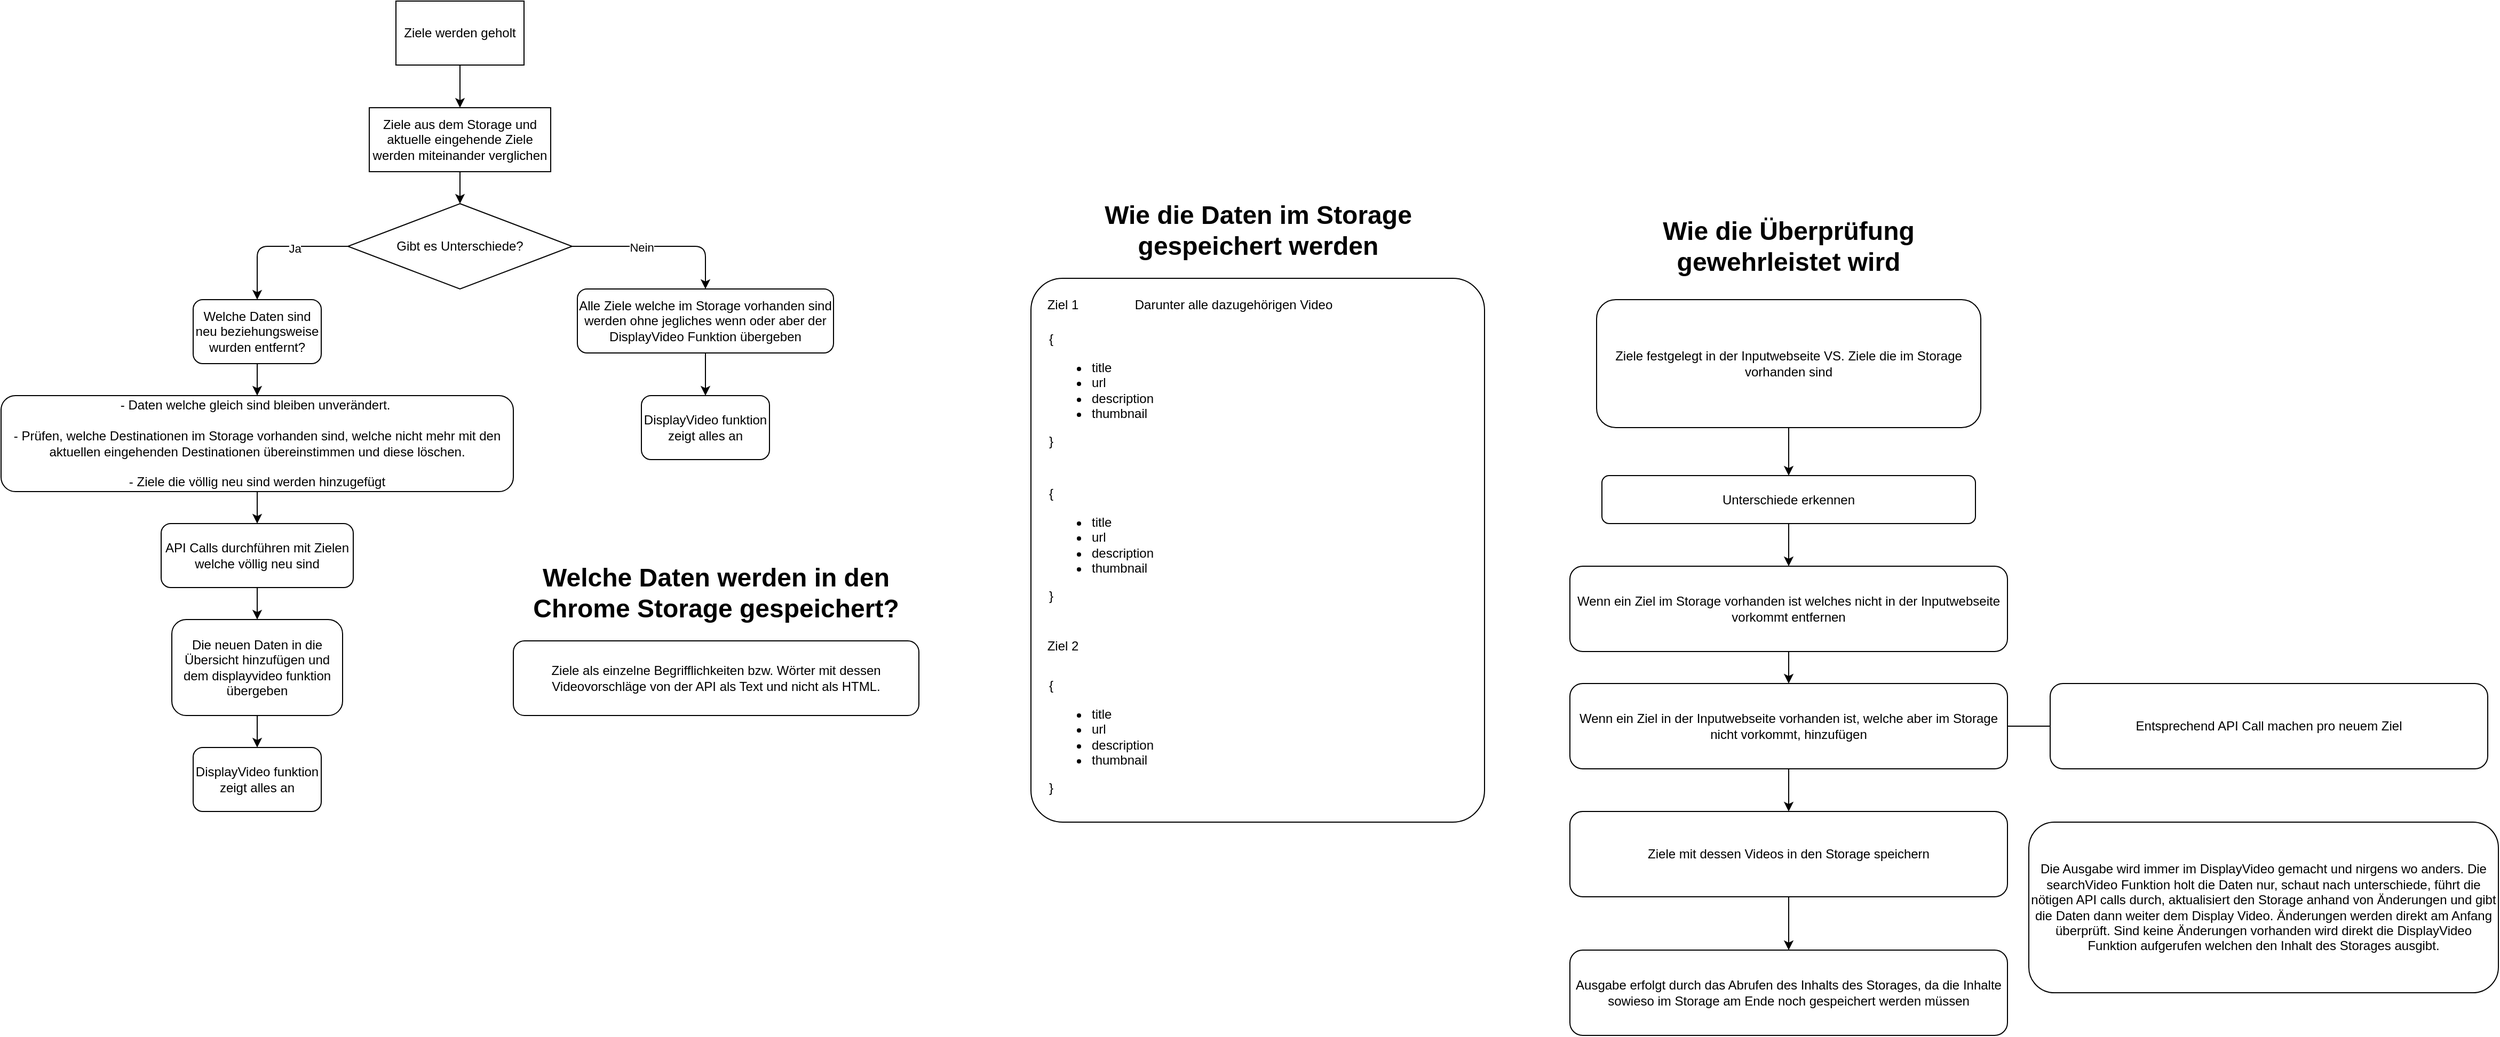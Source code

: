 <mxfile>
    <diagram id="2HT7Yay-ACg-Y0ypsjG0" name="Page-1">
        <mxGraphModel dx="2280" dy="875" grid="1" gridSize="10" guides="1" tooltips="1" connect="1" arrows="1" fold="1" page="1" pageScale="1" pageWidth="850" pageHeight="1100" math="0" shadow="0">
            <root>
                <mxCell id="0"/>
                <mxCell id="1" parent="0"/>
                <mxCell id="2" value="Ziele werden geholt" style="rounded=0;whiteSpace=wrap;html=1;" parent="1" vertex="1">
                    <mxGeometry x="260" y="110" width="120" height="60" as="geometry"/>
                </mxCell>
                <mxCell id="3" value="Ziele aus dem Storage und aktuelle eingehende Ziele werden miteinander verglichen" style="rounded=0;whiteSpace=wrap;html=1;" parent="1" vertex="1">
                    <mxGeometry x="235" y="210" width="170" height="60" as="geometry"/>
                </mxCell>
                <mxCell id="5" value="Gibt es Unterschiede?" style="rhombus;whiteSpace=wrap;html=1;" parent="1" vertex="1">
                    <mxGeometry x="215" y="300" width="210" height="80" as="geometry"/>
                </mxCell>
                <mxCell id="8" value="" style="endArrow=classic;html=1;exitX=0;exitY=0.5;exitDx=0;exitDy=0;entryX=0.5;entryY=0;entryDx=0;entryDy=0;" parent="1" source="5" target="10" edge="1">
                    <mxGeometry width="50" height="50" relative="1" as="geometry">
                        <mxPoint x="170" y="520" as="sourcePoint"/>
                        <mxPoint x="130" y="430" as="targetPoint"/>
                        <Array as="points">
                            <mxPoint x="130" y="340"/>
                        </Array>
                    </mxGeometry>
                </mxCell>
                <mxCell id="9" value="Ja" style="edgeLabel;html=1;align=center;verticalAlign=middle;resizable=0;points=[];" parent="8" vertex="1" connectable="0">
                    <mxGeometry x="-0.254" y="2" relative="1" as="geometry">
                        <mxPoint as="offset"/>
                    </mxGeometry>
                </mxCell>
                <mxCell id="10" value="Welche Daten sind neu beziehungsweise wurden entfernt?" style="rounded=1;whiteSpace=wrap;html=1;" parent="1" vertex="1">
                    <mxGeometry x="70" y="390" width="120" height="60" as="geometry"/>
                </mxCell>
                <mxCell id="11" value="- Daten welche gleich sind bleiben unverändert.&amp;nbsp;&lt;br&gt;&lt;br&gt;-&amp;nbsp;Prüfen, welche Destinationen im Storage vorhanden sind, welche nicht mehr mit den aktuellen eingehenden Destinationen übereinstimmen und diese löschen.&lt;br&gt;&lt;br&gt;- Ziele die völlig neu sind werden hinzugefügt" style="rounded=1;whiteSpace=wrap;html=1;" parent="1" vertex="1">
                    <mxGeometry x="-110" y="480" width="480" height="90" as="geometry"/>
                </mxCell>
                <mxCell id="13" value="" style="endArrow=classic;html=1;exitX=0.5;exitY=1;exitDx=0;exitDy=0;entryX=0.5;entryY=0;entryDx=0;entryDy=0;" parent="1" source="10" target="11" edge="1">
                    <mxGeometry width="50" height="50" relative="1" as="geometry">
                        <mxPoint x="300" y="490" as="sourcePoint"/>
                        <mxPoint x="350" y="440" as="targetPoint"/>
                    </mxGeometry>
                </mxCell>
                <mxCell id="14" value="" style="endArrow=classic;html=1;exitX=0.5;exitY=1;exitDx=0;exitDy=0;entryX=0.5;entryY=0;entryDx=0;entryDy=0;" parent="1" source="11" target="16" edge="1">
                    <mxGeometry width="50" height="50" relative="1" as="geometry">
                        <mxPoint x="230" y="710" as="sourcePoint"/>
                        <mxPoint x="130" y="640" as="targetPoint"/>
                    </mxGeometry>
                </mxCell>
                <mxCell id="16" value="API Calls durchführen mit Zielen welche völlig neu sind" style="rounded=1;whiteSpace=wrap;html=1;" parent="1" vertex="1">
                    <mxGeometry x="40" y="600" width="180" height="60" as="geometry"/>
                </mxCell>
                <mxCell id="17" value="Die neuen Daten in die Übersicht hinzufügen und dem displayvideo funktion übergeben" style="rounded=1;whiteSpace=wrap;html=1;" parent="1" vertex="1">
                    <mxGeometry x="50" y="690" width="160" height="90" as="geometry"/>
                </mxCell>
                <mxCell id="18" value="Ziele als einzelne Begrifflichkeiten bzw. Wörter mit dessen Videovorschläge von der API als Text und nicht als HTML." style="rounded=1;whiteSpace=wrap;html=1;" parent="1" vertex="1">
                    <mxGeometry x="370" y="710" width="380" height="70" as="geometry"/>
                </mxCell>
                <mxCell id="19" value="DisplayVideo funktion zeigt alles an" style="rounded=1;whiteSpace=wrap;html=1;" parent="1" vertex="1">
                    <mxGeometry x="70" y="810" width="120" height="60" as="geometry"/>
                </mxCell>
                <mxCell id="20" value="" style="endArrow=classic;html=1;exitX=0.5;exitY=1;exitDx=0;exitDy=0;entryX=0.5;entryY=0;entryDx=0;entryDy=0;" parent="1" source="16" target="17" edge="1">
                    <mxGeometry width="50" height="50" relative="1" as="geometry">
                        <mxPoint x="280" y="890" as="sourcePoint"/>
                        <mxPoint x="330" y="840" as="targetPoint"/>
                    </mxGeometry>
                </mxCell>
                <mxCell id="21" value="" style="endArrow=classic;html=1;exitX=0.5;exitY=1;exitDx=0;exitDy=0;entryX=0.5;entryY=0;entryDx=0;entryDy=0;" parent="1" source="17" target="19" edge="1">
                    <mxGeometry width="50" height="50" relative="1" as="geometry">
                        <mxPoint x="250" y="870" as="sourcePoint"/>
                        <mxPoint x="300" y="820" as="targetPoint"/>
                    </mxGeometry>
                </mxCell>
                <mxCell id="22" value="" style="endArrow=classic;html=1;exitX=1;exitY=0.5;exitDx=0;exitDy=0;entryX=0.5;entryY=0;entryDx=0;entryDy=0;" parent="1" source="5" target="24" edge="1">
                    <mxGeometry width="50" height="50" relative="1" as="geometry">
                        <mxPoint x="610" y="350" as="sourcePoint"/>
                        <mxPoint x="500" y="380" as="targetPoint"/>
                        <Array as="points">
                            <mxPoint x="550" y="340"/>
                        </Array>
                    </mxGeometry>
                </mxCell>
                <mxCell id="23" value="Nein" style="edgeLabel;html=1;align=center;verticalAlign=middle;resizable=0;points=[];" parent="22" vertex="1" connectable="0">
                    <mxGeometry x="-0.213" y="-1" relative="1" as="geometry">
                        <mxPoint as="offset"/>
                    </mxGeometry>
                </mxCell>
                <mxCell id="24" value="Alle Ziele welche im Storage vorhanden sind werden ohne jegliches wenn oder aber der DisplayVideo Funktion übergeben" style="rounded=1;whiteSpace=wrap;html=1;" parent="1" vertex="1">
                    <mxGeometry x="430" y="380" width="240" height="60" as="geometry"/>
                </mxCell>
                <mxCell id="25" value="DisplayVideo funktion zeigt alles an" style="rounded=1;whiteSpace=wrap;html=1;" parent="1" vertex="1">
                    <mxGeometry x="490" y="480" width="120" height="60" as="geometry"/>
                </mxCell>
                <mxCell id="26" value="" style="endArrow=classic;html=1;exitX=0.5;exitY=1;exitDx=0;exitDy=0;entryX=0.5;entryY=0;entryDx=0;entryDy=0;" parent="1" source="24" target="25" edge="1">
                    <mxGeometry width="50" height="50" relative="1" as="geometry">
                        <mxPoint x="530" y="650" as="sourcePoint"/>
                        <mxPoint x="580" y="600" as="targetPoint"/>
                    </mxGeometry>
                </mxCell>
                <mxCell id="27" value="&lt;h1&gt;Welche Daten werden in den Chrome Storage gespeichert?&lt;/h1&gt;" style="text;html=1;strokeColor=none;fillColor=none;align=center;verticalAlign=middle;whiteSpace=wrap;rounded=0;" parent="1" vertex="1">
                    <mxGeometry x="380" y="650" width="360" height="30" as="geometry"/>
                </mxCell>
                <mxCell id="29" value="" style="endArrow=classic;html=1;exitX=0.5;exitY=1;exitDx=0;exitDy=0;entryX=0.5;entryY=0;entryDx=0;entryDy=0;" parent="1" source="2" target="3" edge="1">
                    <mxGeometry width="50" height="50" relative="1" as="geometry">
                        <mxPoint x="310" y="300" as="sourcePoint"/>
                        <mxPoint x="360" y="250" as="targetPoint"/>
                    </mxGeometry>
                </mxCell>
                <mxCell id="30" value="" style="endArrow=classic;html=1;exitX=0.5;exitY=1;exitDx=0;exitDy=0;entryX=0.5;entryY=0;entryDx=0;entryDy=0;" parent="1" source="3" target="5" edge="1">
                    <mxGeometry width="50" height="50" relative="1" as="geometry">
                        <mxPoint x="470" y="300" as="sourcePoint"/>
                        <mxPoint x="520" y="250" as="targetPoint"/>
                    </mxGeometry>
                </mxCell>
                <mxCell id="31" value="" style="rounded=1;whiteSpace=wrap;html=1;arcSize=7;" vertex="1" parent="1">
                    <mxGeometry x="855" y="370" width="425" height="510" as="geometry"/>
                </mxCell>
                <mxCell id="32" value="&lt;h1&gt;Wie die Daten im Storage gespeichert werden&lt;/h1&gt;" style="text;html=1;strokeColor=none;fillColor=none;align=center;verticalAlign=middle;whiteSpace=wrap;rounded=0;" vertex="1" parent="1">
                    <mxGeometry x="912.5" y="310" width="310" height="30" as="geometry"/>
                </mxCell>
                <mxCell id="33" value="&lt;div&gt;{&lt;/div&gt;&lt;ul&gt;&lt;li&gt;title&lt;/li&gt;&lt;li&gt;&lt;span style=&quot;background-color: initial;&quot;&gt;url&lt;/span&gt;&lt;br&gt;&lt;/li&gt;&lt;li&gt;&lt;span style=&quot;background-color: initial;&quot;&gt;description&lt;/span&gt;&lt;/li&gt;&lt;li&gt;&lt;span style=&quot;background-color: initial;&quot;&gt;thumbnail&lt;/span&gt;&lt;/li&gt;&lt;/ul&gt;&lt;div&gt;}&lt;/div&gt;" style="text;strokeColor=none;fillColor=none;html=1;whiteSpace=wrap;verticalAlign=middle;overflow=hidden;" vertex="1" parent="1">
                    <mxGeometry x="870" y="405" width="170" height="140" as="geometry"/>
                </mxCell>
                <mxCell id="34" value="Ziel 1" style="text;html=1;strokeColor=none;fillColor=none;align=center;verticalAlign=middle;whiteSpace=wrap;rounded=0;" vertex="1" parent="1">
                    <mxGeometry x="855" y="380" width="60" height="30" as="geometry"/>
                </mxCell>
                <mxCell id="35" value="&lt;div&gt;{&lt;/div&gt;&lt;ul&gt;&lt;li&gt;title&lt;/li&gt;&lt;li&gt;&lt;span style=&quot;background-color: initial;&quot;&gt;url&lt;/span&gt;&lt;br&gt;&lt;/li&gt;&lt;li&gt;&lt;span style=&quot;background-color: initial;&quot;&gt;description&lt;/span&gt;&lt;/li&gt;&lt;li&gt;&lt;span style=&quot;background-color: initial;&quot;&gt;thumbnail&lt;/span&gt;&lt;/li&gt;&lt;/ul&gt;&lt;div&gt;}&lt;/div&gt;" style="text;strokeColor=none;fillColor=none;html=1;whiteSpace=wrap;verticalAlign=middle;overflow=hidden;" vertex="1" parent="1">
                    <mxGeometry x="870" y="550" width="170" height="140" as="geometry"/>
                </mxCell>
                <mxCell id="36" value="Ziel 2" style="text;html=1;strokeColor=none;fillColor=none;align=center;verticalAlign=middle;whiteSpace=wrap;rounded=0;" vertex="1" parent="1">
                    <mxGeometry x="855" y="700" width="60" height="30" as="geometry"/>
                </mxCell>
                <mxCell id="37" value="&lt;div&gt;{&lt;/div&gt;&lt;ul&gt;&lt;li&gt;title&lt;/li&gt;&lt;li&gt;&lt;span style=&quot;background-color: initial;&quot;&gt;url&lt;/span&gt;&lt;br&gt;&lt;/li&gt;&lt;li&gt;&lt;span style=&quot;background-color: initial;&quot;&gt;description&lt;/span&gt;&lt;/li&gt;&lt;li&gt;&lt;span style=&quot;background-color: initial;&quot;&gt;thumbnail&lt;/span&gt;&lt;/li&gt;&lt;/ul&gt;&lt;div&gt;}&lt;/div&gt;" style="text;strokeColor=none;fillColor=none;html=1;whiteSpace=wrap;verticalAlign=middle;overflow=hidden;" vertex="1" parent="1">
                    <mxGeometry x="870" y="730" width="170" height="140" as="geometry"/>
                </mxCell>
                <mxCell id="38" value="Darunter alle dazugehörigen Video" style="text;html=1;strokeColor=none;fillColor=none;align=center;verticalAlign=middle;whiteSpace=wrap;rounded=0;" vertex="1" parent="1">
                    <mxGeometry x="950" y="380" width="190" height="30" as="geometry"/>
                </mxCell>
                <mxCell id="39" value="&lt;h1&gt;Wie die Überprüfung gewehrleistet wird&lt;/h1&gt;" style="text;html=1;strokeColor=none;fillColor=none;align=center;verticalAlign=middle;whiteSpace=wrap;rounded=0;" vertex="1" parent="1">
                    <mxGeometry x="1410" y="325" width="310" height="30" as="geometry"/>
                </mxCell>
                <mxCell id="40" value="Ziele festgelegt in der Inputwebseite VS. Ziele die im Storage vorhanden sind" style="rounded=1;whiteSpace=wrap;html=1;" vertex="1" parent="1">
                    <mxGeometry x="1385" y="390" width="360" height="120" as="geometry"/>
                </mxCell>
                <mxCell id="41" value="Unterschiede erkennen" style="rounded=1;whiteSpace=wrap;html=1;" vertex="1" parent="1">
                    <mxGeometry x="1390" y="555" width="350" height="45" as="geometry"/>
                </mxCell>
                <mxCell id="42" value="" style="endArrow=classic;html=1;exitX=0.5;exitY=1;exitDx=0;exitDy=0;entryX=0.5;entryY=0;entryDx=0;entryDy=0;" edge="1" parent="1" source="40" target="41">
                    <mxGeometry width="50" height="50" relative="1" as="geometry">
                        <mxPoint x="1570" y="800" as="sourcePoint"/>
                        <mxPoint x="1620" y="750" as="targetPoint"/>
                    </mxGeometry>
                </mxCell>
                <mxCell id="43" value="Wenn ein Ziel im Storage vorhanden ist welches nicht in der Inputwebseite vorkommt entfernen" style="rounded=1;whiteSpace=wrap;html=1;" vertex="1" parent="1">
                    <mxGeometry x="1360" y="640" width="410" height="80" as="geometry"/>
                </mxCell>
                <mxCell id="44" value="" style="endArrow=classic;html=1;exitX=0.5;exitY=1;exitDx=0;exitDy=0;entryX=0.5;entryY=0;entryDx=0;entryDy=0;" edge="1" parent="1" source="41" target="43">
                    <mxGeometry width="50" height="50" relative="1" as="geometry">
                        <mxPoint x="1690" y="630" as="sourcePoint"/>
                        <mxPoint x="1740" y="580" as="targetPoint"/>
                    </mxGeometry>
                </mxCell>
                <mxCell id="45" value="Wenn ein Ziel in der Inputwebseite vorhanden ist, welche aber im Storage nicht vorkommt, hinzufügen" style="rounded=1;whiteSpace=wrap;html=1;" vertex="1" parent="1">
                    <mxGeometry x="1360" y="750" width="410" height="80" as="geometry"/>
                </mxCell>
                <mxCell id="46" value="" style="endArrow=classic;html=1;exitX=0.5;exitY=1;exitDx=0;exitDy=0;entryX=0.5;entryY=0;entryDx=0;entryDy=0;" edge="1" parent="1" source="43" target="45">
                    <mxGeometry width="50" height="50" relative="1" as="geometry">
                        <mxPoint x="1720" y="610" as="sourcePoint"/>
                        <mxPoint x="1770" y="560" as="targetPoint"/>
                    </mxGeometry>
                </mxCell>
                <mxCell id="48" value="Entsprechend API Call machen pro neuem Ziel" style="rounded=1;whiteSpace=wrap;html=1;" vertex="1" parent="1">
                    <mxGeometry x="1810" y="750" width="410" height="80" as="geometry"/>
                </mxCell>
                <mxCell id="49" value="" style="endArrow=none;html=1;exitX=1;exitY=0.5;exitDx=0;exitDy=0;entryX=0;entryY=0.5;entryDx=0;entryDy=0;" edge="1" parent="1" source="45" target="48">
                    <mxGeometry width="50" height="50" relative="1" as="geometry">
                        <mxPoint x="1830" y="960" as="sourcePoint"/>
                        <mxPoint x="1880" y="910" as="targetPoint"/>
                    </mxGeometry>
                </mxCell>
                <mxCell id="50" value="Ziele mit dessen Videos in den Storage speichern" style="rounded=1;whiteSpace=wrap;html=1;" vertex="1" parent="1">
                    <mxGeometry x="1360" y="870" width="410" height="80" as="geometry"/>
                </mxCell>
                <mxCell id="51" value="Ausgabe erfolgt durch das Abrufen des Inhalts des Storages, da die Inhalte sowieso im Storage am Ende noch gespeichert werden müssen" style="rounded=1;whiteSpace=wrap;html=1;" vertex="1" parent="1">
                    <mxGeometry x="1360" y="1000" width="410" height="80" as="geometry"/>
                </mxCell>
                <mxCell id="52" value="" style="endArrow=classic;html=1;exitX=0.5;exitY=1;exitDx=0;exitDy=0;entryX=0.5;entryY=0;entryDx=0;entryDy=0;" edge="1" parent="1" source="45" target="50">
                    <mxGeometry width="50" height="50" relative="1" as="geometry">
                        <mxPoint x="1890" y="940" as="sourcePoint"/>
                        <mxPoint x="1940" y="890" as="targetPoint"/>
                    </mxGeometry>
                </mxCell>
                <mxCell id="53" value="" style="endArrow=classic;html=1;exitX=0.5;exitY=1;exitDx=0;exitDy=0;entryX=0.5;entryY=0;entryDx=0;entryDy=0;" edge="1" parent="1" source="50" target="51">
                    <mxGeometry width="50" height="50" relative="1" as="geometry">
                        <mxPoint x="1890" y="970" as="sourcePoint"/>
                        <mxPoint x="1940" y="920" as="targetPoint"/>
                    </mxGeometry>
                </mxCell>
                <mxCell id="54" value="Die Ausgabe wird immer im DisplayVideo gemacht und nirgens wo anders. Die searchVideo Funktion holt die Daten nur, schaut nach unterschiede, führt die nötigen API calls durch, aktualisiert den Storage anhand von Änderungen und gibt die Daten dann weiter dem Display Video. Änderungen werden direkt am Anfang überprüft. Sind keine Änderungen vorhanden wird direkt die DisplayVideo Funktion aufgerufen welchen den Inhalt des Storages ausgibt." style="rounded=1;whiteSpace=wrap;html=1;" vertex="1" parent="1">
                    <mxGeometry x="1790" y="880" width="440" height="160" as="geometry"/>
                </mxCell>
            </root>
        </mxGraphModel>
    </diagram>
</mxfile>